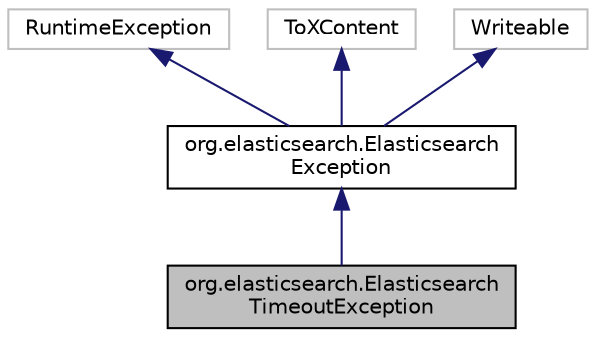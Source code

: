 digraph "org.elasticsearch.ElasticsearchTimeoutException"
{
  edge [fontname="Helvetica",fontsize="10",labelfontname="Helvetica",labelfontsize="10"];
  node [fontname="Helvetica",fontsize="10",shape=record];
  Node5 [label="org.elasticsearch.Elasticsearch\lTimeoutException",height=0.2,width=0.4,color="black", fillcolor="grey75", style="filled", fontcolor="black"];
  Node6 -> Node5 [dir="back",color="midnightblue",fontsize="10",style="solid",fontname="Helvetica"];
  Node6 [label="org.elasticsearch.Elasticsearch\lException",height=0.2,width=0.4,color="black", fillcolor="white", style="filled",URL="$classorg_1_1elasticsearch_1_1_elasticsearch_exception.html"];
  Node7 -> Node6 [dir="back",color="midnightblue",fontsize="10",style="solid",fontname="Helvetica"];
  Node7 [label="RuntimeException",height=0.2,width=0.4,color="grey75", fillcolor="white", style="filled"];
  Node8 -> Node6 [dir="back",color="midnightblue",fontsize="10",style="solid",fontname="Helvetica"];
  Node8 [label="ToXContent",height=0.2,width=0.4,color="grey75", fillcolor="white", style="filled"];
  Node9 -> Node6 [dir="back",color="midnightblue",fontsize="10",style="solid",fontname="Helvetica"];
  Node9 [label="Writeable",height=0.2,width=0.4,color="grey75", fillcolor="white", style="filled"];
}
